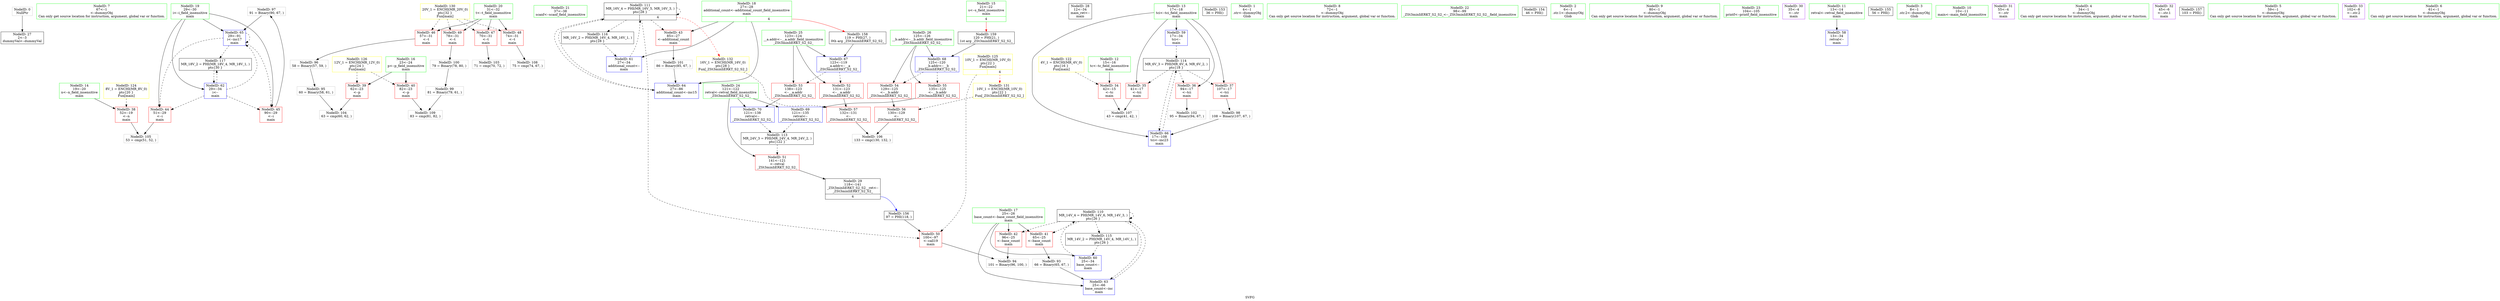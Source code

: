 digraph "SVFG" {
	label="SVFG";

	Node0x55a7eac49590 [shape=record,color=grey,label="{NodeID: 0\nNullPtr}"];
	Node0x55a7eac49590 -> Node0x55a7eac5ee70[style=solid];
	Node0x55a7eac5de30 [shape=record,color=green,label="{NodeID: 7\n67\<--1\n\<--dummyObj\nCan only get source location for instruction, argument, global var or function.}"];
	Node0x55a7eac601f0 [shape=record,color=grey,label="{NodeID: 97\n91 = Binary(90, 67, )\n}"];
	Node0x55a7eac601f0 -> Node0x55a7eac61da0[style=solid];
	Node0x55a7eac5e350 [shape=record,color=green,label="{NodeID: 14\n19\<--20\nn\<--n_field_insensitive\nmain\n}"];
	Node0x55a7eac5e350 -> Node0x55a7eac5f790[style=solid];
	Node0x55a7eac65040 [shape=record,color=grey,label="{NodeID: 104\n63 = cmp(60, 62, )\n}"];
	Node0x55a7eac5e900 [shape=record,color=green,label="{NodeID: 21\n37\<--38\nscanf\<--scanf_field_insensitive\n}"];
	Node0x55a7eac69690 [shape=record,color=black,label="{NodeID: 111\nMR_16V_4 = PHI(MR_16V_5, MR_16V_3, )\npts\{28 \}\n|{|<s5>4}}"];
	Node0x55a7eac69690 -> Node0x55a7eac5fba0[style=dashed];
	Node0x55a7eac69690 -> Node0x55a7eac61170[style=dashed];
	Node0x55a7eac69690 -> Node0x55a7eac61cd0[style=dashed];
	Node0x55a7eac69690 -> Node0x55a7eac69690[style=dashed];
	Node0x55a7eac69690 -> Node0x55a7eac6af90[style=dashed];
	Node0x55a7eac69690:s5 -> Node0x55a7eac6dcd0[style=dashed,color=red];
	Node0x55a7eac5ef70 [shape=record,color=black,label="{NodeID: 28\n12\<--34\nmain_ret\<--\nmain\n}"];
	Node0x55a7eac5f520 [shape=record,color=red,label="{NodeID: 35\n41\<--17\n\<--tci\nmain\n}"];
	Node0x55a7eac5f520 -> Node0x55a7eac654c0[style=solid];
	Node0x55a7eac6d650 [shape=record,color=yellow,style=double,label="{NodeID: 125\n10V_1 = ENCHI(MR_10V_0)\npts\{22 \}\nFun[main]|{|<s1>4}}"];
	Node0x55a7eac6d650 -> Node0x55a7eac61170[style=dashed];
	Node0x55a7eac6d650:s1 -> Node0x55a7eac6dbc0[style=dashed,color=red];
	Node0x55a7eac5fad0 [shape=record,color=red,label="{NodeID: 42\n96\<--25\n\<--base_count\nmain\n}"];
	Node0x55a7eac5fad0 -> Node0x55a7eac63930[style=solid];
	Node0x55a7eac6dcd0 [shape=record,color=yellow,style=double,label="{NodeID: 132\n16V_1 = ENCHI(MR_16V_0)\npts\{28 \}\nFun[_ZSt3minIiERKT_S2_S2_]}"];
	Node0x55a7eac6dcd0 -> Node0x55a7eac61720[style=dashed];
	Node0x55a7eac610a0 [shape=record,color=red,label="{NodeID: 49\n78\<--31\n\<--t\nmain\n}"];
	Node0x55a7eac610a0 -> Node0x55a7eac60670[style=solid];
	Node0x55a7eac61650 [shape=record,color=red,label="{NodeID: 56\n130\<--129\n\<--\n_ZSt3minIiERKT_S2_S2_\n}"];
	Node0x55a7eac61650 -> Node0x55a7eac65340[style=solid];
	Node0x55a7eac61c00 [shape=record,color=blue,label="{NodeID: 63\n25\<--66\nbase_count\<--inc\nmain\n}"];
	Node0x55a7eac61c00 -> Node0x55a7eac69190[style=dashed];
	Node0x55a7eac75a10 [shape=record,color=black,label="{NodeID: 153\n36 = PHI()\n}"];
	Node0x55a7eac621b0 [shape=record,color=blue,label="{NodeID: 70\n121\<--138\nretval\<--\n_ZSt3minIiERKT_S2_S2_\n}"];
	Node0x55a7eac621b0 -> Node0x55a7eac6a090[style=dashed];
	Node0x55a7eac497f0 [shape=record,color=green,label="{NodeID: 1\n4\<--1\n.str\<--dummyObj\nGlob }"];
	Node0x55a7eac5dec0 [shape=record,color=green,label="{NodeID: 8\n72\<--1\n\<--dummyObj\nCan only get source location for instruction, argument, global var or function.}"];
	Node0x55a7eac60370 [shape=record,color=grey,label="{NodeID: 98\n108 = Binary(107, 67, )\n}"];
	Node0x55a7eac60370 -> Node0x55a7eac61e70[style=solid];
	Node0x55a7eac5e420 [shape=record,color=green,label="{NodeID: 15\n21\<--22\ns\<--s_field_insensitive\nmain\n|{<s0>4}}"];
	Node0x55a7eac5e420:s0 -> Node0x55a7eac766f0[style=solid,color=red];
	Node0x55a7eac651c0 [shape=record,color=grey,label="{NodeID: 105\n53 = cmp(51, 52, )\n}"];
	Node0x55a7eac5ea00 [shape=record,color=green,label="{NodeID: 22\n98\<--99\n_ZSt3minIiERKT_S2_S2_\<--_ZSt3minIiERKT_S2_S2__field_insensitive\n}"];
	Node0x55a7eac5f040 [shape=record,color=black,label="{NodeID: 29\n118\<--141\n_ZSt3minIiERKT_S2_S2__ret\<--\n_ZSt3minIiERKT_S2_S2_\n|{<s0>4}}"];
	Node0x55a7eac5f040:s0 -> Node0x55a7eac75d10[style=solid,color=blue];
	Node0x55a7eac5f5f0 [shape=record,color=red,label="{NodeID: 36\n94\<--17\n\<--tci\nmain\n}"];
	Node0x55a7eac5f5f0 -> Node0x55a7eac64d40[style=solid];
	Node0x55a7eac6d730 [shape=record,color=yellow,style=double,label="{NodeID: 126\n12V_1 = ENCHI(MR_12V_0)\npts\{24 \}\nFun[main]}"];
	Node0x55a7eac6d730 -> Node0x55a7eac5f860[style=dashed];
	Node0x55a7eac6d730 -> Node0x55a7eac5f930[style=dashed];
	Node0x55a7eac5fba0 [shape=record,color=red,label="{NodeID: 43\n85\<--27\n\<--additional_count\nmain\n}"];
	Node0x55a7eac5fba0 -> Node0x55a7eac64bc0[style=solid];
	Node0x55a7eac61170 [shape=record,color=red,label="{NodeID: 50\n100\<--97\n\<--call19\nmain\n}"];
	Node0x55a7eac61170 -> Node0x55a7eac63930[style=solid];
	Node0x55a7eac61720 [shape=record,color=red,label="{NodeID: 57\n132\<--131\n\<--\n_ZSt3minIiERKT_S2_S2_\n}"];
	Node0x55a7eac61720 -> Node0x55a7eac65340[style=solid];
	Node0x55a7eac61cd0 [shape=record,color=blue,label="{NodeID: 64\n27\<--86\nadditional_count\<--inc15\nmain\n}"];
	Node0x55a7eac61cd0 -> Node0x55a7eac69690[style=dashed];
	Node0x55a7eac75b10 [shape=record,color=black,label="{NodeID: 154\n46 = PHI()\n}"];
	Node0x55a7eac48330 [shape=record,color=green,label="{NodeID: 2\n6\<--1\n.str.1\<--dummyObj\nGlob }"];
	Node0x55a7eac5df50 [shape=record,color=green,label="{NodeID: 9\n80\<--1\n\<--dummyObj\nCan only get source location for instruction, argument, global var or function.}"];
	Node0x55a7eac604f0 [shape=record,color=grey,label="{NodeID: 99\n81 = Binary(79, 61, )\n}"];
	Node0x55a7eac604f0 -> Node0x55a7eac657c0[style=solid];
	Node0x55a7eac5e4f0 [shape=record,color=green,label="{NodeID: 16\n23\<--24\np\<--p_field_insensitive\nmain\n}"];
	Node0x55a7eac5e4f0 -> Node0x55a7eac5f860[style=solid];
	Node0x55a7eac5e4f0 -> Node0x55a7eac5f930[style=solid];
	Node0x55a7eac65340 [shape=record,color=grey,label="{NodeID: 106\n133 = cmp(130, 132, )\n}"];
	Node0x55a7eac5eb00 [shape=record,color=green,label="{NodeID: 23\n104\<--105\nprintf\<--printf_field_insensitive\n}"];
	Node0x55a7eac6a090 [shape=record,color=black,label="{NodeID: 113\nMR_24V_3 = PHI(MR_24V_4, MR_24V_2, )\npts\{122 \}\n}"];
	Node0x55a7eac6a090 -> Node0x55a7eac61240[style=dashed];
	Node0x55a7eac5f110 [shape=record,color=purple,label="{NodeID: 30\n35\<--4\n\<--.str\nmain\n}"];
	Node0x55a7eac5f6c0 [shape=record,color=red,label="{NodeID: 37\n107\<--17\n\<--tci\nmain\n}"];
	Node0x55a7eac5f6c0 -> Node0x55a7eac60370[style=solid];
	Node0x55a7eac5fc70 [shape=record,color=red,label="{NodeID: 44\n51\<--29\n\<--i\nmain\n}"];
	Node0x55a7eac5fc70 -> Node0x55a7eac651c0[style=solid];
	Node0x55a7eac61240 [shape=record,color=red,label="{NodeID: 51\n141\<--121\n\<--retval\n_ZSt3minIiERKT_S2_S2_\n}"];
	Node0x55a7eac61240 -> Node0x55a7eac5f040[style=solid];
	Node0x55a7eac617f0 [shape=record,color=blue,label="{NodeID: 58\n13\<--34\nretval\<--\nmain\n}"];
	Node0x55a7eac61da0 [shape=record,color=blue,label="{NodeID: 65\n29\<--91\ni\<--inc17\nmain\n}"];
	Node0x55a7eac61da0 -> Node0x55a7eac5fc70[style=dashed];
	Node0x55a7eac61da0 -> Node0x55a7eac5fd40[style=dashed];
	Node0x55a7eac61da0 -> Node0x55a7eac61da0[style=dashed];
	Node0x55a7eac61da0 -> Node0x55a7eac6b490[style=dashed];
	Node0x55a7eac75c10 [shape=record,color=black,label="{NodeID: 155\n56 = PHI()\n}"];
	Node0x55a7eac5d440 [shape=record,color=green,label="{NodeID: 3\n8\<--1\n.str.2\<--dummyObj\nGlob }"];
	Node0x55a7eac637b0 [shape=record,color=grey,label="{NodeID: 93\n66 = Binary(65, 67, )\n}"];
	Node0x55a7eac637b0 -> Node0x55a7eac61c00[style=solid];
	Node0x55a7eac5dfe0 [shape=record,color=green,label="{NodeID: 10\n10\<--11\nmain\<--main_field_insensitive\n}"];
	Node0x55a7eac60670 [shape=record,color=grey,label="{NodeID: 100\n79 = Binary(78, 80, )\n}"];
	Node0x55a7eac60670 -> Node0x55a7eac604f0[style=solid];
	Node0x55a7eac5e5c0 [shape=record,color=green,label="{NodeID: 17\n25\<--26\nbase_count\<--base_count_field_insensitive\nmain\n}"];
	Node0x55a7eac5e5c0 -> Node0x55a7eac5fa00[style=solid];
	Node0x55a7eac5e5c0 -> Node0x55a7eac5fad0[style=solid];
	Node0x55a7eac5e5c0 -> Node0x55a7eac61990[style=solid];
	Node0x55a7eac5e5c0 -> Node0x55a7eac61c00[style=solid];
	Node0x55a7eac654c0 [shape=record,color=grey,label="{NodeID: 107\n43 = cmp(41, 42, )\n}"];
	Node0x55a7eac5ec00 [shape=record,color=green,label="{NodeID: 24\n121\<--122\nretval\<--retval_field_insensitive\n_ZSt3minIiERKT_S2_S2_\n}"];
	Node0x55a7eac5ec00 -> Node0x55a7eac61240[style=solid];
	Node0x55a7eac5ec00 -> Node0x55a7eac620e0[style=solid];
	Node0x55a7eac5ec00 -> Node0x55a7eac621b0[style=solid];
	Node0x55a7eac6a590 [shape=record,color=black,label="{NodeID: 114\nMR_6V_3 = PHI(MR_6V_4, MR_6V_2, )\npts\{18 \}\n}"];
	Node0x55a7eac6a590 -> Node0x55a7eac5f520[style=dashed];
	Node0x55a7eac6a590 -> Node0x55a7eac5f5f0[style=dashed];
	Node0x55a7eac6a590 -> Node0x55a7eac5f6c0[style=dashed];
	Node0x55a7eac6a590 -> Node0x55a7eac61e70[style=dashed];
	Node0x55a7eac5f1e0 [shape=record,color=purple,label="{NodeID: 31\n55\<--4\n\<--.str\nmain\n}"];
	Node0x55a7eac5f790 [shape=record,color=red,label="{NodeID: 38\n52\<--19\n\<--n\nmain\n}"];
	Node0x55a7eac5f790 -> Node0x55a7eac651c0[style=solid];
	Node0x55a7eac5fd40 [shape=record,color=red,label="{NodeID: 45\n90\<--29\n\<--i\nmain\n}"];
	Node0x55a7eac5fd40 -> Node0x55a7eac601f0[style=solid];
	Node0x55a7eac61310 [shape=record,color=red,label="{NodeID: 52\n131\<--123\n\<--__a.addr\n_ZSt3minIiERKT_S2_S2_\n}"];
	Node0x55a7eac61310 -> Node0x55a7eac61720[style=solid];
	Node0x55a7eac618c0 [shape=record,color=blue,label="{NodeID: 59\n17\<--34\ntci\<--\nmain\n}"];
	Node0x55a7eac618c0 -> Node0x55a7eac6a590[style=dashed];
	Node0x55a7eac61e70 [shape=record,color=blue,label="{NodeID: 66\n17\<--108\ntci\<--inc23\nmain\n}"];
	Node0x55a7eac61e70 -> Node0x55a7eac6a590[style=dashed];
	Node0x55a7eac75d10 [shape=record,color=black,label="{NodeID: 156\n97 = PHI(118, )\n}"];
	Node0x55a7eac75d10 -> Node0x55a7eac61170[style=solid];
	Node0x55a7eac5d4d0 [shape=record,color=green,label="{NodeID: 4\n34\<--1\n\<--dummyObj\nCan only get source location for instruction, argument, global var or function.}"];
	Node0x55a7eac63930 [shape=record,color=grey,label="{NodeID: 94\n101 = Binary(96, 100, )\n}"];
	Node0x55a7eac5e0e0 [shape=record,color=green,label="{NodeID: 11\n13\<--14\nretval\<--retval_field_insensitive\nmain\n}"];
	Node0x55a7eac5e0e0 -> Node0x55a7eac617f0[style=solid];
	Node0x55a7eac64bc0 [shape=record,color=grey,label="{NodeID: 101\n86 = Binary(85, 67, )\n}"];
	Node0x55a7eac64bc0 -> Node0x55a7eac61cd0[style=solid];
	Node0x55a7eac5e690 [shape=record,color=green,label="{NodeID: 18\n27\<--28\nadditional_count\<--additional_count_field_insensitive\nmain\n|{|<s3>4}}"];
	Node0x55a7eac5e690 -> Node0x55a7eac5fba0[style=solid];
	Node0x55a7eac5e690 -> Node0x55a7eac61a60[style=solid];
	Node0x55a7eac5e690 -> Node0x55a7eac61cd0[style=solid];
	Node0x55a7eac5e690:s3 -> Node0x55a7eac765c0[style=solid,color=red];
	Node0x55a7eac65640 [shape=record,color=grey,label="{NodeID: 108\n75 = cmp(74, 67, )\n}"];
	Node0x55a7eac5ecd0 [shape=record,color=green,label="{NodeID: 25\n123\<--124\n__a.addr\<--__a.addr_field_insensitive\n_ZSt3minIiERKT_S2_S2_\n}"];
	Node0x55a7eac5ecd0 -> Node0x55a7eac61310[style=solid];
	Node0x55a7eac5ecd0 -> Node0x55a7eac613e0[style=solid];
	Node0x55a7eac5ecd0 -> Node0x55a7eac61f40[style=solid];
	Node0x55a7eac6aa90 [shape=record,color=black,label="{NodeID: 115\nMR_14V_2 = PHI(MR_14V_4, MR_14V_1, )\npts\{26 \}\n}"];
	Node0x55a7eac6aa90 -> Node0x55a7eac61990[style=dashed];
	Node0x55a7eac5f2b0 [shape=record,color=purple,label="{NodeID: 32\n45\<--6\n\<--.str.1\nmain\n}"];
	Node0x55a7eac6d3b0 [shape=record,color=yellow,style=double,label="{NodeID: 122\n4V_1 = ENCHI(MR_4V_0)\npts\{16 \}\nFun[main]}"];
	Node0x55a7eac6d3b0 -> Node0x55a7eac5f450[style=dashed];
	Node0x55a7eac5f860 [shape=record,color=red,label="{NodeID: 39\n62\<--23\n\<--p\nmain\n}"];
	Node0x55a7eac5f860 -> Node0x55a7eac65040[style=solid];
	Node0x55a7eac5fe10 [shape=record,color=red,label="{NodeID: 46\n57\<--31\n\<--t\nmain\n}"];
	Node0x55a7eac5fe10 -> Node0x55a7eac60070[style=solid];
	Node0x55a7eac613e0 [shape=record,color=red,label="{NodeID: 53\n138\<--123\n\<--__a.addr\n_ZSt3minIiERKT_S2_S2_\n}"];
	Node0x55a7eac613e0 -> Node0x55a7eac621b0[style=solid];
	Node0x55a7eac61990 [shape=record,color=blue,label="{NodeID: 60\n25\<--34\nbase_count\<--\nmain\n}"];
	Node0x55a7eac61990 -> Node0x55a7eac69190[style=dashed];
	Node0x55a7eac61f40 [shape=record,color=blue,label="{NodeID: 67\n123\<--119\n__a.addr\<--__a\n_ZSt3minIiERKT_S2_S2_\n}"];
	Node0x55a7eac61f40 -> Node0x55a7eac61310[style=dashed];
	Node0x55a7eac61f40 -> Node0x55a7eac613e0[style=dashed];
	Node0x55a7eac764f0 [shape=record,color=black,label="{NodeID: 157\n103 = PHI()\n}"];
	Node0x55a7eac5d560 [shape=record,color=green,label="{NodeID: 5\n59\<--1\n\<--dummyObj\nCan only get source location for instruction, argument, global var or function.}"];
	Node0x55a7eac63ab0 [shape=record,color=grey,label="{NodeID: 95\n60 = Binary(58, 61, )\n}"];
	Node0x55a7eac63ab0 -> Node0x55a7eac65040[style=solid];
	Node0x55a7eac5e1b0 [shape=record,color=green,label="{NodeID: 12\n15\<--16\ntc\<--tc_field_insensitive\nmain\n}"];
	Node0x55a7eac5e1b0 -> Node0x55a7eac5f450[style=solid];
	Node0x55a7eac64d40 [shape=record,color=grey,label="{NodeID: 102\n95 = Binary(94, 67, )\n}"];
	Node0x55a7eac5e760 [shape=record,color=green,label="{NodeID: 19\n29\<--30\ni\<--i_field_insensitive\nmain\n}"];
	Node0x55a7eac5e760 -> Node0x55a7eac5fc70[style=solid];
	Node0x55a7eac5e760 -> Node0x55a7eac5fd40[style=solid];
	Node0x55a7eac5e760 -> Node0x55a7eac61b30[style=solid];
	Node0x55a7eac5e760 -> Node0x55a7eac61da0[style=solid];
	Node0x55a7eac657c0 [shape=record,color=grey,label="{NodeID: 109\n83 = cmp(81, 82, )\n}"];
	Node0x55a7eac5eda0 [shape=record,color=green,label="{NodeID: 26\n125\<--126\n__b.addr\<--__b.addr_field_insensitive\n_ZSt3minIiERKT_S2_S2_\n}"];
	Node0x55a7eac5eda0 -> Node0x55a7eac614b0[style=solid];
	Node0x55a7eac5eda0 -> Node0x55a7eac61580[style=solid];
	Node0x55a7eac5eda0 -> Node0x55a7eac62010[style=solid];
	Node0x55a7eac6af90 [shape=record,color=black,label="{NodeID: 116\nMR_16V_2 = PHI(MR_16V_4, MR_16V_1, )\npts\{28 \}\n}"];
	Node0x55a7eac6af90 -> Node0x55a7eac61a60[style=dashed];
	Node0x55a7eac5f380 [shape=record,color=purple,label="{NodeID: 33\n102\<--8\n\<--.str.2\nmain\n}"];
	Node0x55a7eac5f930 [shape=record,color=red,label="{NodeID: 40\n82\<--23\n\<--p\nmain\n}"];
	Node0x55a7eac5f930 -> Node0x55a7eac657c0[style=solid];
	Node0x55a7eac6dae0 [shape=record,color=yellow,style=double,label="{NodeID: 130\n20V_1 = ENCHI(MR_20V_0)\npts\{32 \}\nFun[main]}"];
	Node0x55a7eac6dae0 -> Node0x55a7eac5fe10[style=dashed];
	Node0x55a7eac6dae0 -> Node0x55a7eac5fee0[style=dashed];
	Node0x55a7eac6dae0 -> Node0x55a7eac60fd0[style=dashed];
	Node0x55a7eac6dae0 -> Node0x55a7eac610a0[style=dashed];
	Node0x55a7eac5fee0 [shape=record,color=red,label="{NodeID: 47\n70\<--31\n\<--t\nmain\n}"];
	Node0x55a7eac5fee0 -> Node0x55a7eac64ec0[style=solid];
	Node0x55a7eac614b0 [shape=record,color=red,label="{NodeID: 54\n129\<--125\n\<--__b.addr\n_ZSt3minIiERKT_S2_S2_\n}"];
	Node0x55a7eac614b0 -> Node0x55a7eac61650[style=solid];
	Node0x55a7eac61a60 [shape=record,color=blue,label="{NodeID: 61\n27\<--34\nadditional_count\<--\nmain\n}"];
	Node0x55a7eac61a60 -> Node0x55a7eac69690[style=dashed];
	Node0x55a7eac62010 [shape=record,color=blue,label="{NodeID: 68\n125\<--120\n__b.addr\<--__b\n_ZSt3minIiERKT_S2_S2_\n}"];
	Node0x55a7eac62010 -> Node0x55a7eac614b0[style=dashed];
	Node0x55a7eac62010 -> Node0x55a7eac61580[style=dashed];
	Node0x55a7eac765c0 [shape=record,color=black,label="{NodeID: 158\n119 = PHI(27, )\n0th arg _ZSt3minIiERKT_S2_S2_ }"];
	Node0x55a7eac765c0 -> Node0x55a7eac61f40[style=solid];
	Node0x55a7eac5d5f0 [shape=record,color=green,label="{NodeID: 6\n61\<--1\n\<--dummyObj\nCan only get source location for instruction, argument, global var or function.}"];
	Node0x55a7eac60070 [shape=record,color=grey,label="{NodeID: 96\n58 = Binary(57, 59, )\n}"];
	Node0x55a7eac60070 -> Node0x55a7eac63ab0[style=solid];
	Node0x55a7eac5e280 [shape=record,color=green,label="{NodeID: 13\n17\<--18\ntci\<--tci_field_insensitive\nmain\n}"];
	Node0x55a7eac5e280 -> Node0x55a7eac5f520[style=solid];
	Node0x55a7eac5e280 -> Node0x55a7eac5f5f0[style=solid];
	Node0x55a7eac5e280 -> Node0x55a7eac5f6c0[style=solid];
	Node0x55a7eac5e280 -> Node0x55a7eac618c0[style=solid];
	Node0x55a7eac5e280 -> Node0x55a7eac61e70[style=solid];
	Node0x55a7eac64ec0 [shape=record,color=grey,label="{NodeID: 103\n71 = cmp(70, 72, )\n}"];
	Node0x55a7eac5e830 [shape=record,color=green,label="{NodeID: 20\n31\<--32\nt\<--t_field_insensitive\nmain\n}"];
	Node0x55a7eac5e830 -> Node0x55a7eac5fe10[style=solid];
	Node0x55a7eac5e830 -> Node0x55a7eac5fee0[style=solid];
	Node0x55a7eac5e830 -> Node0x55a7eac60fd0[style=solid];
	Node0x55a7eac5e830 -> Node0x55a7eac610a0[style=solid];
	Node0x55a7eac69190 [shape=record,color=black,label="{NodeID: 110\nMR_14V_4 = PHI(MR_14V_6, MR_14V_3, )\npts\{26 \}\n}"];
	Node0x55a7eac69190 -> Node0x55a7eac5fa00[style=dashed];
	Node0x55a7eac69190 -> Node0x55a7eac5fad0[style=dashed];
	Node0x55a7eac69190 -> Node0x55a7eac61c00[style=dashed];
	Node0x55a7eac69190 -> Node0x55a7eac69190[style=dashed];
	Node0x55a7eac69190 -> Node0x55a7eac6aa90[style=dashed];
	Node0x55a7eac5ee70 [shape=record,color=black,label="{NodeID: 27\n2\<--3\ndummyVal\<--dummyVal\n}"];
	Node0x55a7eac6b490 [shape=record,color=black,label="{NodeID: 117\nMR_18V_2 = PHI(MR_18V_4, MR_18V_1, )\npts\{30 \}\n}"];
	Node0x55a7eac6b490 -> Node0x55a7eac61b30[style=dashed];
	Node0x55a7eac5f450 [shape=record,color=red,label="{NodeID: 34\n42\<--15\n\<--tc\nmain\n}"];
	Node0x55a7eac5f450 -> Node0x55a7eac654c0[style=solid];
	Node0x55a7eac6d570 [shape=record,color=yellow,style=double,label="{NodeID: 124\n8V_1 = ENCHI(MR_8V_0)\npts\{20 \}\nFun[main]}"];
	Node0x55a7eac6d570 -> Node0x55a7eac5f790[style=dashed];
	Node0x55a7eac5fa00 [shape=record,color=red,label="{NodeID: 41\n65\<--25\n\<--base_count\nmain\n}"];
	Node0x55a7eac5fa00 -> Node0x55a7eac637b0[style=solid];
	Node0x55a7eac6dbc0 [shape=record,color=yellow,style=double,label="{NodeID: 131\n10V_1 = ENCHI(MR_10V_0)\npts\{22 \}\nFun[_ZSt3minIiERKT_S2_S2_]}"];
	Node0x55a7eac6dbc0 -> Node0x55a7eac61650[style=dashed];
	Node0x55a7eac60fd0 [shape=record,color=red,label="{NodeID: 48\n74\<--31\n\<--t\nmain\n}"];
	Node0x55a7eac60fd0 -> Node0x55a7eac65640[style=solid];
	Node0x55a7eac61580 [shape=record,color=red,label="{NodeID: 55\n135\<--125\n\<--__b.addr\n_ZSt3minIiERKT_S2_S2_\n}"];
	Node0x55a7eac61580 -> Node0x55a7eac620e0[style=solid];
	Node0x55a7eac61b30 [shape=record,color=blue,label="{NodeID: 62\n29\<--34\ni\<--\nmain\n}"];
	Node0x55a7eac61b30 -> Node0x55a7eac5fc70[style=dashed];
	Node0x55a7eac61b30 -> Node0x55a7eac5fd40[style=dashed];
	Node0x55a7eac61b30 -> Node0x55a7eac61da0[style=dashed];
	Node0x55a7eac61b30 -> Node0x55a7eac6b490[style=dashed];
	Node0x55a7eac620e0 [shape=record,color=blue,label="{NodeID: 69\n121\<--135\nretval\<--\n_ZSt3minIiERKT_S2_S2_\n}"];
	Node0x55a7eac620e0 -> Node0x55a7eac6a090[style=dashed];
	Node0x55a7eac766f0 [shape=record,color=black,label="{NodeID: 159\n120 = PHI(21, )\n1st arg _ZSt3minIiERKT_S2_S2_ }"];
	Node0x55a7eac766f0 -> Node0x55a7eac62010[style=solid];
}
